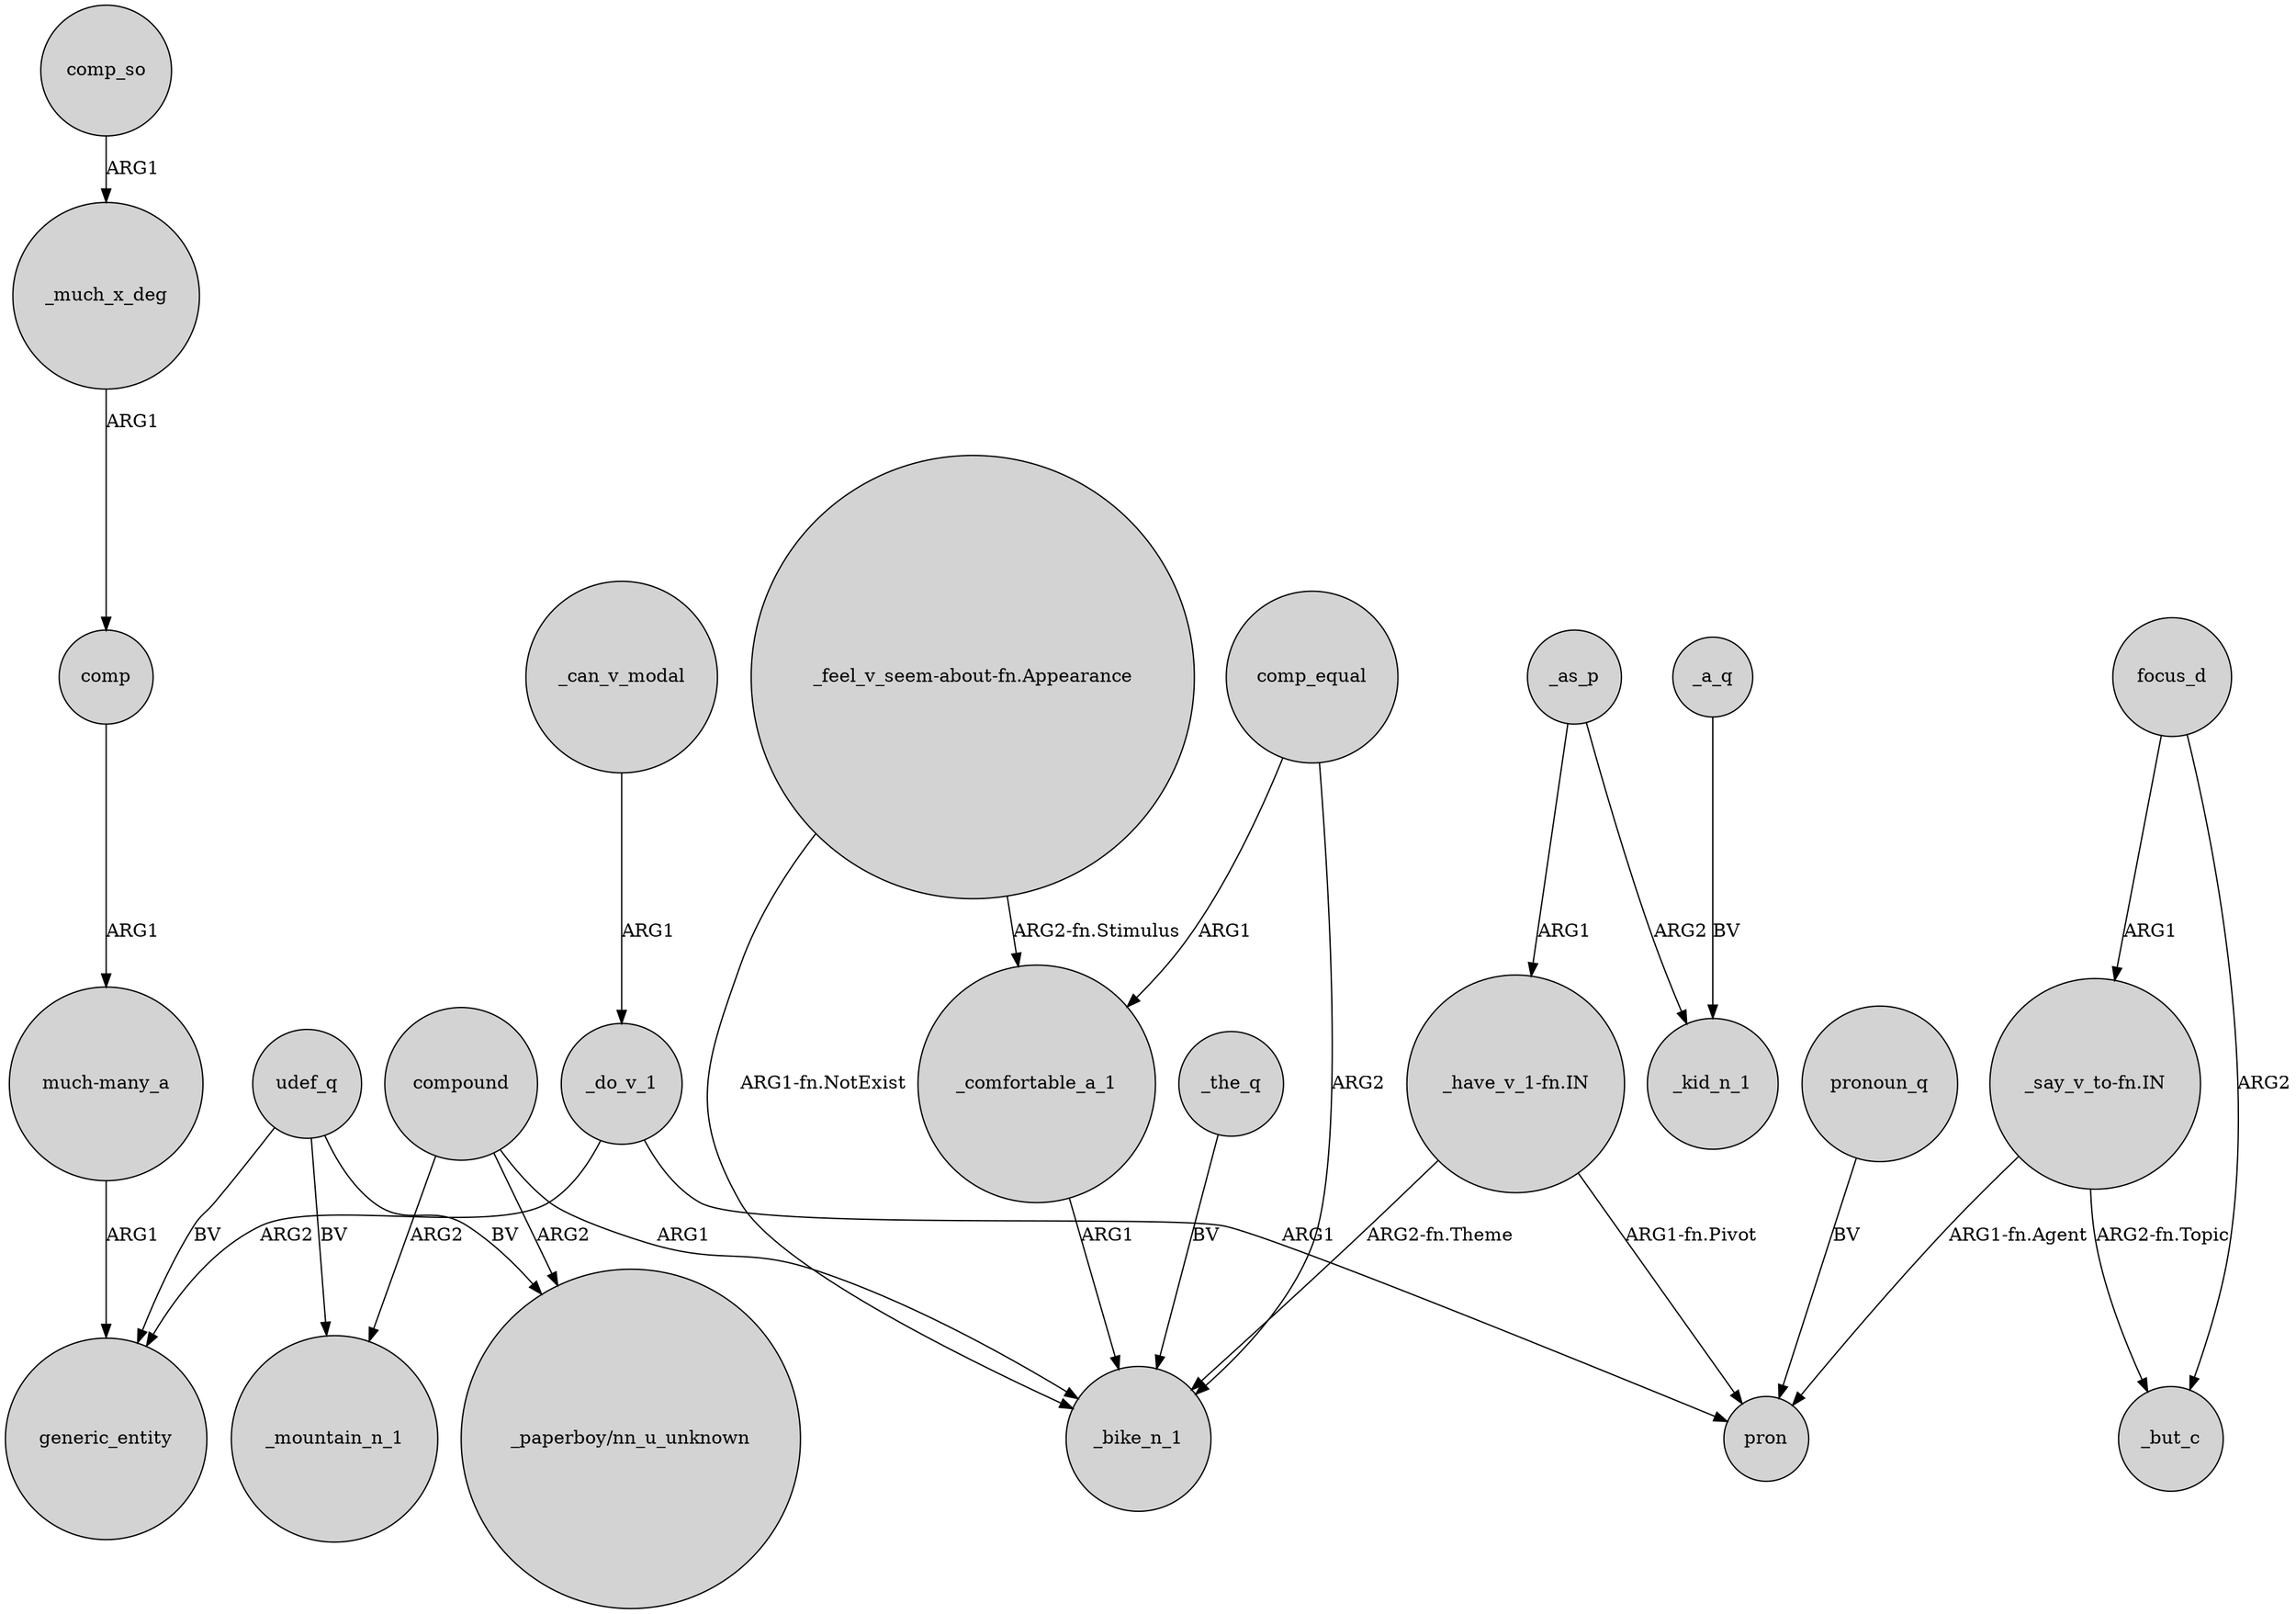 digraph {
	node [shape=circle style=filled]
	comp_so -> _much_x_deg [label=ARG1]
	compound -> _mountain_n_1 [label=ARG2]
	comp_equal -> _bike_n_1 [label=ARG2]
	udef_q -> generic_entity [label=BV]
	_the_q -> _bike_n_1 [label=BV]
	"much-many_a" -> generic_entity [label=ARG1]
	_as_p -> "_have_v_1-fn.IN" [label=ARG1]
	"_have_v_1-fn.IN" -> _bike_n_1 [label="ARG2-fn.Theme"]
	"_feel_v_seem-about-fn.Appearance" -> _bike_n_1 [label="ARG1-fn.NotExist"]
	compound -> "_paperboy/nn_u_unknown" [label=ARG2]
	_do_v_1 -> generic_entity [label=ARG2]
	"_have_v_1-fn.IN" -> pron [label="ARG1-fn.Pivot"]
	udef_q -> "_paperboy/nn_u_unknown" [label=BV]
	focus_d -> _but_c [label=ARG2]
	"_say_v_to-fn.IN" -> _but_c [label="ARG2-fn.Topic"]
	_a_q -> _kid_n_1 [label=BV]
	pronoun_q -> pron [label=BV]
	_comfortable_a_1 -> _bike_n_1 [label=ARG1]
	_do_v_1 -> pron [label=ARG1]
	"_feel_v_seem-about-fn.Appearance" -> _comfortable_a_1 [label="ARG2-fn.Stimulus"]
	comp -> "much-many_a" [label=ARG1]
	_can_v_modal -> _do_v_1 [label=ARG1]
	"_say_v_to-fn.IN" -> pron [label="ARG1-fn.Agent"]
	comp_equal -> _comfortable_a_1 [label=ARG1]
	udef_q -> _mountain_n_1 [label=BV]
	_as_p -> _kid_n_1 [label=ARG2]
	_much_x_deg -> comp [label=ARG1]
	compound -> _bike_n_1 [label=ARG1]
	focus_d -> "_say_v_to-fn.IN" [label=ARG1]
}
